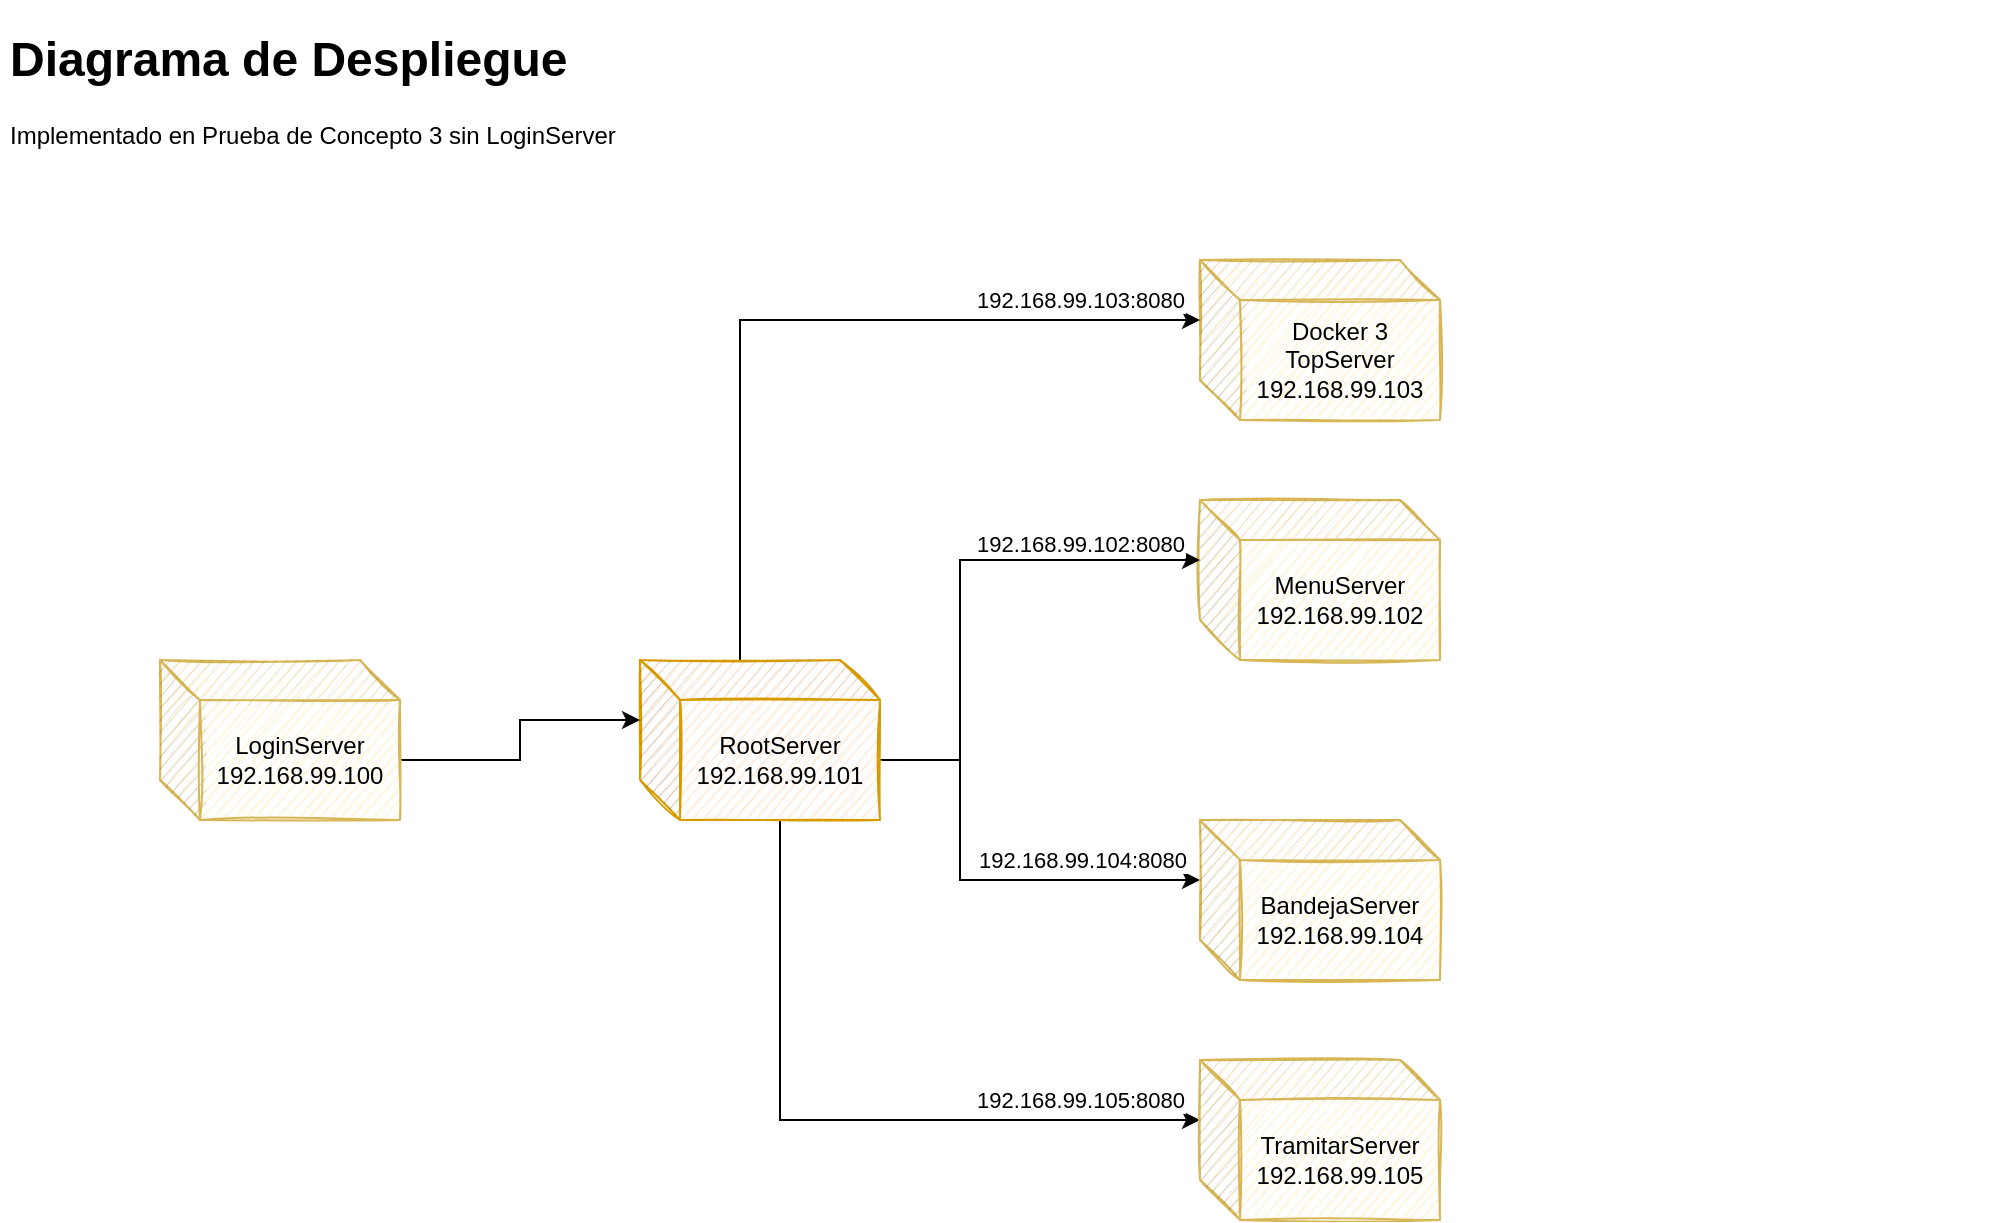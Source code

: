 <mxfile version="13.4.0"><diagram id="NbydqqWQrjB2r6qmj6w_" name="Page-1"><mxGraphModel dx="1017" dy="1220" grid="1" gridSize="10" guides="1" tooltips="1" connect="1" arrows="1" fold="1" page="1" pageScale="1" pageWidth="1100" pageHeight="850" math="0" shadow="0"><root><mxCell id="0"/><mxCell id="1" parent="0"/><mxCell id="4LDWt-NBqXpqMHI6EOvI-1" value="MenuServer&lt;br&gt;192.168.99.102" style="shape=cube;whiteSpace=wrap;html=1;boundedLbl=1;backgroundOutline=1;darkOpacity=0.05;darkOpacity2=0.1;sketch=1;fillColor=#fff2cc;strokeColor=#d6b656;" parent="1" vertex="1"><mxGeometry x="640" y="280" width="120" height="80" as="geometry"/></mxCell><mxCell id="4LDWt-NBqXpqMHI6EOvI-2" value="Docker 3&lt;br&gt;TopServer&lt;br&gt;192.168.99.103" style="shape=cube;whiteSpace=wrap;html=1;boundedLbl=1;backgroundOutline=1;darkOpacity=0.05;darkOpacity2=0.1;sketch=1;fillColor=#fff2cc;strokeColor=#d6b656;" parent="1" vertex="1"><mxGeometry x="640" y="160" width="120" height="80" as="geometry"/></mxCell><mxCell id="4LDWt-NBqXpqMHI6EOvI-9" style="edgeStyle=orthogonalEdgeStyle;rounded=0;orthogonalLoop=1;jettySize=auto;html=1;exitX=0;exitY=0;exitDx=120;exitDy=50;exitPerimeter=0;entryX=0;entryY=0;entryDx=0;entryDy=30;entryPerimeter=0;" parent="1" source="4LDWt-NBqXpqMHI6EOvI-3" target="4LDWt-NBqXpqMHI6EOvI-1" edge="1"><mxGeometry relative="1" as="geometry"><Array as="points"><mxPoint x="520" y="410"/><mxPoint x="520" y="310"/></Array></mxGeometry></mxCell><mxCell id="4LDWt-NBqXpqMHI6EOvI-10" value="192.168.99.102:8080" style="edgeLabel;html=1;align=center;verticalAlign=middle;resizable=0;points=[];" parent="4LDWt-NBqXpqMHI6EOvI-9" vertex="1" connectable="0"><mxGeometry x="0.2" y="-1" relative="1" as="geometry"><mxPoint x="44" y="-9" as="offset"/></mxGeometry></mxCell><mxCell id="4LDWt-NBqXpqMHI6EOvI-11" style="edgeStyle=orthogonalEdgeStyle;rounded=0;orthogonalLoop=1;jettySize=auto;html=1;exitX=0;exitY=0;exitDx=70;exitDy=80;exitPerimeter=0;entryX=0;entryY=0;entryDx=0;entryDy=30;entryPerimeter=0;" parent="1" source="4LDWt-NBqXpqMHI6EOvI-3" target="4LDWt-NBqXpqMHI6EOvI-4" edge="1"><mxGeometry relative="1" as="geometry"><Array as="points"><mxPoint x="430" y="590"/></Array></mxGeometry></mxCell><mxCell id="4LDWt-NBqXpqMHI6EOvI-14" value="192.168.99.105:8080" style="edgeLabel;html=1;align=center;verticalAlign=middle;resizable=0;points=[];" parent="4LDWt-NBqXpqMHI6EOvI-11" vertex="1" connectable="0"><mxGeometry x="-0.186" y="3" relative="1" as="geometry"><mxPoint x="147" y="-7" as="offset"/></mxGeometry></mxCell><mxCell id="4LDWt-NBqXpqMHI6EOvI-12" style="edgeStyle=orthogonalEdgeStyle;rounded=0;orthogonalLoop=1;jettySize=auto;html=1;exitX=0;exitY=0;exitDx=120;exitDy=50;exitPerimeter=0;entryX=0;entryY=0;entryDx=0;entryDy=30;entryPerimeter=0;" parent="1" source="4LDWt-NBqXpqMHI6EOvI-3" target="4LDWt-NBqXpqMHI6EOvI-5" edge="1"><mxGeometry relative="1" as="geometry"><Array as="points"><mxPoint x="520" y="410"/><mxPoint x="520" y="470"/></Array></mxGeometry></mxCell><mxCell id="4LDWt-NBqXpqMHI6EOvI-15" value="192.168.99.104:8080" style="edgeLabel;html=1;align=center;verticalAlign=middle;resizable=0;points=[];" parent="4LDWt-NBqXpqMHI6EOvI-12" vertex="1" connectable="0"><mxGeometry x="0.022" y="-3" relative="1" as="geometry"><mxPoint x="48" y="-13" as="offset"/></mxGeometry></mxCell><mxCell id="4LDWt-NBqXpqMHI6EOvI-13" style="edgeStyle=orthogonalEdgeStyle;rounded=0;orthogonalLoop=1;jettySize=auto;html=1;entryX=0;entryY=0;entryDx=0;entryDy=30;entryPerimeter=0;exitX=0;exitY=0;exitDx=50;exitDy=0;exitPerimeter=0;" parent="1" source="4LDWt-NBqXpqMHI6EOvI-3" target="4LDWt-NBqXpqMHI6EOvI-2" edge="1"><mxGeometry relative="1" as="geometry"><Array as="points"><mxPoint x="410" y="190"/></Array><mxPoint x="440" y="320" as="sourcePoint"/></mxGeometry></mxCell><mxCell id="4LDWt-NBqXpqMHI6EOvI-16" value="192.168.99.103:8080" style="edgeLabel;html=1;align=center;verticalAlign=middle;resizable=0;points=[];" parent="4LDWt-NBqXpqMHI6EOvI-13" vertex="1" connectable="0"><mxGeometry x="0.186" y="-4" relative="1" as="geometry"><mxPoint x="103" y="-14" as="offset"/></mxGeometry></mxCell><mxCell id="4LDWt-NBqXpqMHI6EOvI-3" value="RootServer&lt;br&gt;192.168.99.101" style="shape=cube;whiteSpace=wrap;html=1;boundedLbl=1;backgroundOutline=1;darkOpacity=0.05;darkOpacity2=0.1;sketch=1;fillColor=#ffe6cc;strokeColor=#d79b00;" parent="1" vertex="1"><mxGeometry x="360" y="360" width="120" height="80" as="geometry"/></mxCell><mxCell id="4LDWt-NBqXpqMHI6EOvI-4" value="TramitarServer&lt;br&gt;192.168.99.105" style="shape=cube;whiteSpace=wrap;html=1;boundedLbl=1;backgroundOutline=1;darkOpacity=0.05;darkOpacity2=0.1;sketch=1;fillColor=#fff2cc;strokeColor=#d6b656;" parent="1" vertex="1"><mxGeometry x="640" y="560" width="120" height="80" as="geometry"/></mxCell><mxCell id="4LDWt-NBqXpqMHI6EOvI-5" value="BandejaServer&lt;br&gt;192.168.99.104" style="shape=cube;whiteSpace=wrap;html=1;boundedLbl=1;backgroundOutline=1;darkOpacity=0.05;darkOpacity2=0.1;sketch=1;fillColor=#fff2cc;strokeColor=#d6b656;" parent="1" vertex="1"><mxGeometry x="640" y="440" width="120" height="80" as="geometry"/></mxCell><mxCell id="4LDWt-NBqXpqMHI6EOvI-6" value="&lt;h1&gt;Diagrama de Despliegue&lt;/h1&gt;&lt;p&gt;Implementado en Prueba de Concepto 3 sin LoginServer&lt;/p&gt;" style="text;html=1;strokeColor=none;fillColor=none;spacing=5;spacingTop=-20;whiteSpace=wrap;overflow=hidden;rounded=0;" parent="1" vertex="1"><mxGeometry x="40" y="40" width="1000" height="80" as="geometry"/></mxCell><mxCell id="4wJ4aWZOvV6EZkWpzRHD-2" style="edgeStyle=orthogonalEdgeStyle;rounded=0;orthogonalLoop=1;jettySize=auto;html=1;exitX=0;exitY=0;exitDx=120;exitDy=50;exitPerimeter=0;entryX=0;entryY=0;entryDx=0;entryDy=30;entryPerimeter=0;" edge="1" parent="1" source="4wJ4aWZOvV6EZkWpzRHD-1" target="4LDWt-NBqXpqMHI6EOvI-3"><mxGeometry relative="1" as="geometry"/></mxCell><mxCell id="4wJ4aWZOvV6EZkWpzRHD-1" value="LoginServer&lt;br&gt;192.168.99.100" style="shape=cube;whiteSpace=wrap;html=1;boundedLbl=1;backgroundOutline=1;darkOpacity=0.05;darkOpacity2=0.1;sketch=1;fillColor=#fff2cc;strokeColor=#d6b656;" vertex="1" parent="1"><mxGeometry x="120" y="360" width="120" height="80" as="geometry"/></mxCell></root></mxGraphModel></diagram></mxfile>
